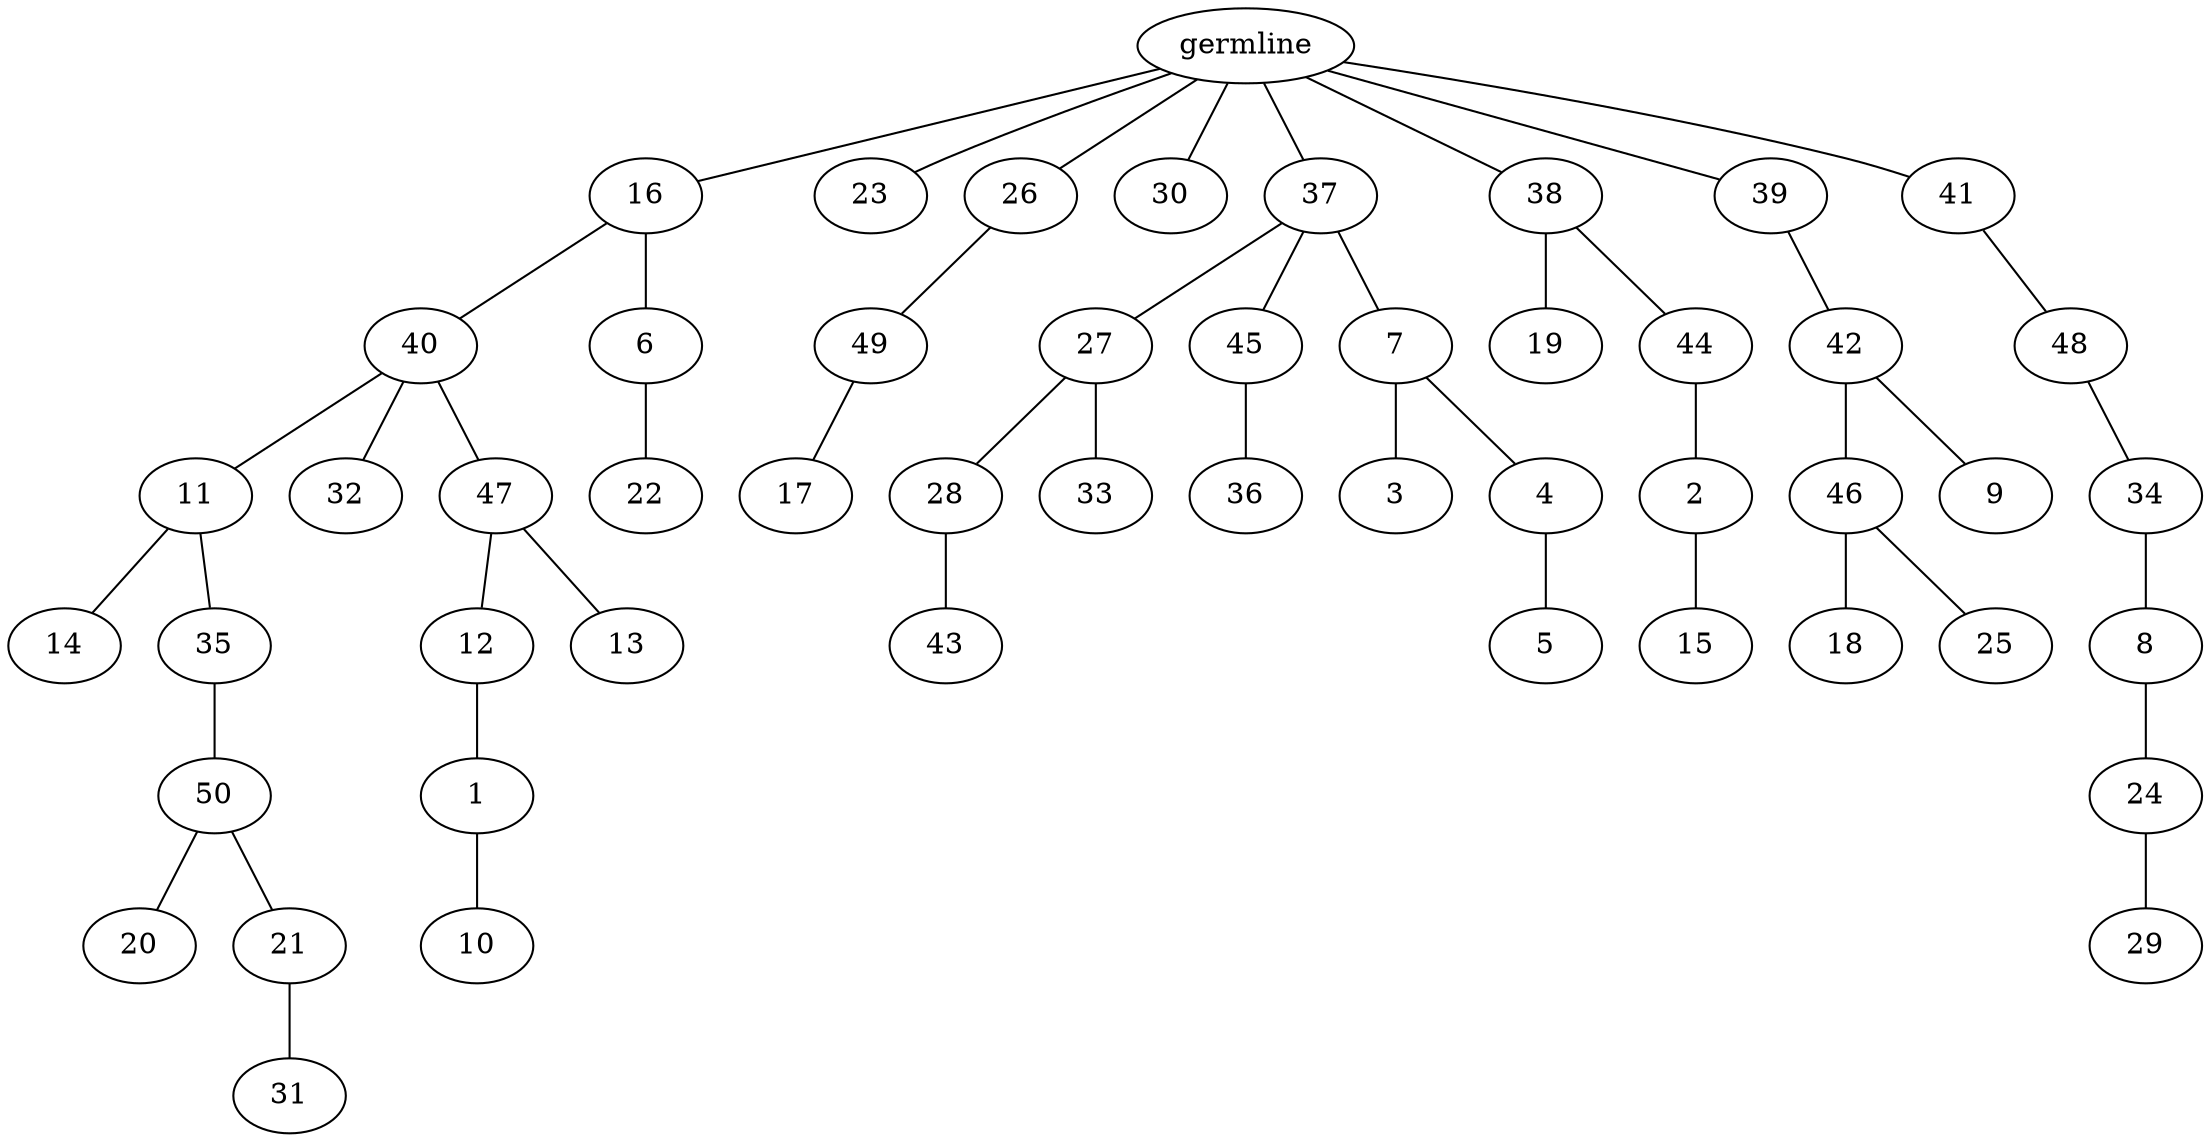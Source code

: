 graph tree {
    "140012176931232" [label="germline"];
    "140012163203664" [label="16"];
    "140012163203280" [label="40"];
    "140012163204624" [label="11"];
    "140012163204672" [label="14"];
    "140012163205344" [label="35"];
    "140012163205296" [label="50"];
    "140012163204864" [label="20"];
    "140012163205440" [label="21"];
    "140012163205104" [label="31"];
    "140012163206064" [label="32"];
    "140012163205392" [label="47"];
    "140012163206640" [label="12"];
    "140012163207120" [label="1"];
    "140012176635600" [label="10"];
    "140012163206112" [label="13"];
    "140012163205872" [label="6"];
    "140012163206928" [label="22"];
    "140012163206880" [label="23"];
    "140012163204432" [label="26"];
    "140012163205632" [label="49"];
    "140012163204912" [label="17"];
    "140012163206496" [label="30"];
    "140012163206592" [label="37"];
    "140012163207024" [label="27"];
    "140012163326352" [label="28"];
    "140012163326640" [label="43"];
    "140012163327168" [label="33"];
    "140012163327456" [label="45"];
    "140012163326928" [label="36"];
    "140012163327312" [label="7"];
    "140012163327072" [label="3"];
    "140012163326064" [label="4"];
    "140012163326832" [label="5"];
    "140012163205824" [label="38"];
    "140012163327648" [label="19"];
    "140012163328032" [label="44"];
    "140012163327120" [label="2"];
    "140012163328128" [label="15"];
    "140012163328368" [label="39"];
    "140012163327696" [label="42"];
    "140012163327936" [label="46"];
    "140012163328320" [label="18"];
    "140012163328800" [label="25"];
    "140012163329904" [label="9"];
    "140012163328944" [label="41"];
    "140012163329616" [label="48"];
    "140012163329328" [label="34"];
    "140012163330000" [label="8"];
    "140012165225248" [label="24"];
    "140012165223232" [label="29"];
    "140012176931232" -- "140012163203664";
    "140012176931232" -- "140012163206880";
    "140012176931232" -- "140012163204432";
    "140012176931232" -- "140012163206496";
    "140012176931232" -- "140012163206592";
    "140012176931232" -- "140012163205824";
    "140012176931232" -- "140012163328368";
    "140012176931232" -- "140012163328944";
    "140012163203664" -- "140012163203280";
    "140012163203664" -- "140012163205872";
    "140012163203280" -- "140012163204624";
    "140012163203280" -- "140012163206064";
    "140012163203280" -- "140012163205392";
    "140012163204624" -- "140012163204672";
    "140012163204624" -- "140012163205344";
    "140012163205344" -- "140012163205296";
    "140012163205296" -- "140012163204864";
    "140012163205296" -- "140012163205440";
    "140012163205440" -- "140012163205104";
    "140012163205392" -- "140012163206640";
    "140012163205392" -- "140012163206112";
    "140012163206640" -- "140012163207120";
    "140012163207120" -- "140012176635600";
    "140012163205872" -- "140012163206928";
    "140012163204432" -- "140012163205632";
    "140012163205632" -- "140012163204912";
    "140012163206592" -- "140012163207024";
    "140012163206592" -- "140012163327456";
    "140012163206592" -- "140012163327312";
    "140012163207024" -- "140012163326352";
    "140012163207024" -- "140012163327168";
    "140012163326352" -- "140012163326640";
    "140012163327456" -- "140012163326928";
    "140012163327312" -- "140012163327072";
    "140012163327312" -- "140012163326064";
    "140012163326064" -- "140012163326832";
    "140012163205824" -- "140012163327648";
    "140012163205824" -- "140012163328032";
    "140012163328032" -- "140012163327120";
    "140012163327120" -- "140012163328128";
    "140012163328368" -- "140012163327696";
    "140012163327696" -- "140012163327936";
    "140012163327696" -- "140012163329904";
    "140012163327936" -- "140012163328320";
    "140012163327936" -- "140012163328800";
    "140012163328944" -- "140012163329616";
    "140012163329616" -- "140012163329328";
    "140012163329328" -- "140012163330000";
    "140012163330000" -- "140012165225248";
    "140012165225248" -- "140012165223232";
}
